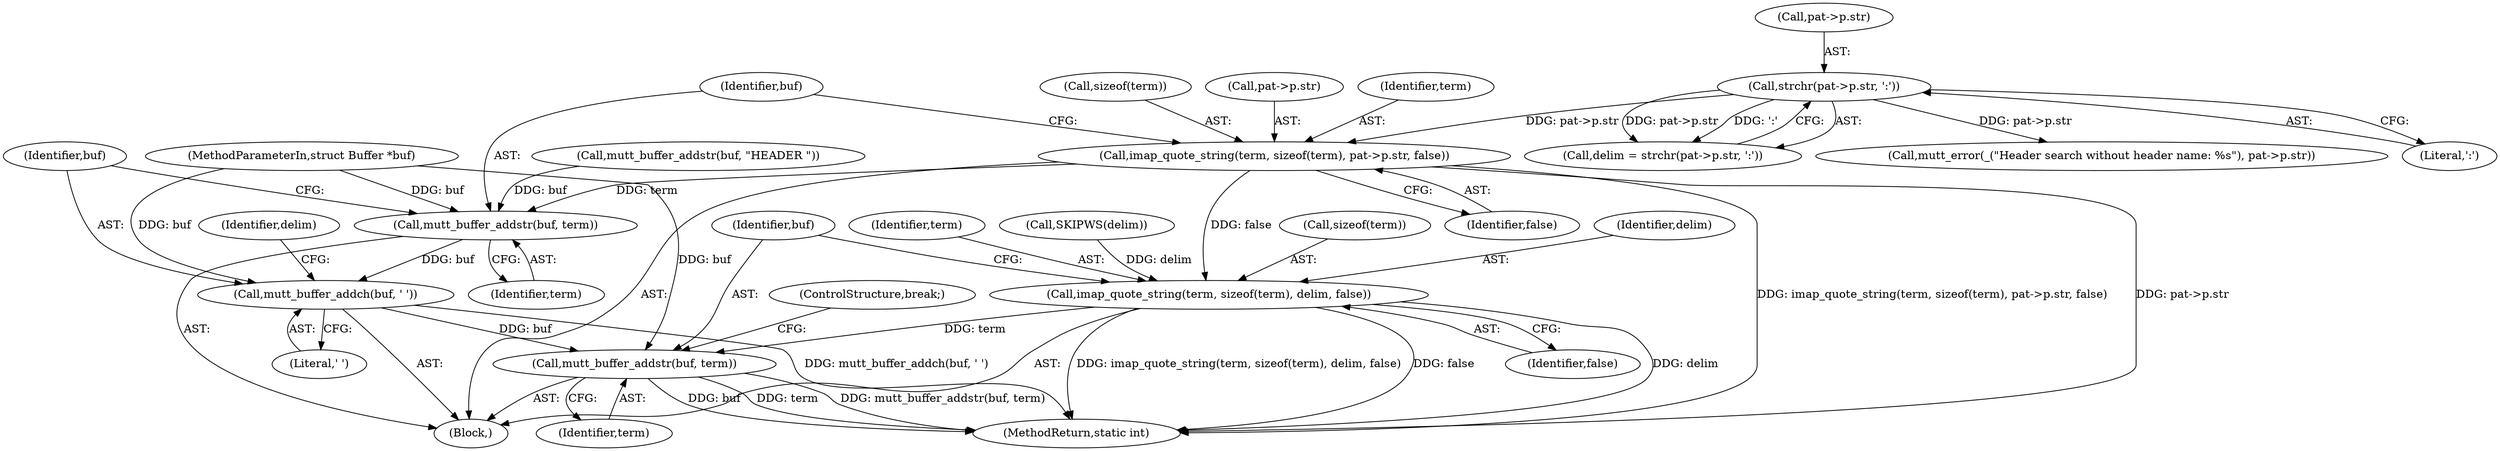 digraph "0_neomutt_e52393740334443ae0206cab2d7caef381646725_1@pointer" {
"1000239" [label="(Call,imap_quote_string(term, sizeof(term), pat->p.str, false))"];
"1000213" [label="(Call,strchr(pat->p.str, ':'))"];
"1000249" [label="(Call,mutt_buffer_addstr(buf, term))"];
"1000252" [label="(Call,mutt_buffer_addch(buf, ' '))"];
"1000269" [label="(Call,mutt_buffer_addstr(buf, term))"];
"1000263" [label="(Call,imap_quote_string(term, sizeof(term), delim, false))"];
"1000271" [label="(Identifier,term)"];
"1000206" [label="(Block,)"];
"1000355" [label="(MethodReturn,static int)"];
"1000240" [label="(Identifier,term)"];
"1000239" [label="(Call,imap_quote_string(term, sizeof(term), pat->p.str, false))"];
"1000248" [label="(Identifier,false)"];
"1000208" [label="(Call,mutt_buffer_addstr(buf, \"HEADER \"))"];
"1000214" [label="(Call,pat->p.str)"];
"1000254" [label="(Literal,' ')"];
"1000263" [label="(Call,imap_quote_string(term, sizeof(term), delim, false))"];
"1000267" [label="(Identifier,delim)"];
"1000251" [label="(Identifier,term)"];
"1000257" [label="(Identifier,delim)"];
"1000241" [label="(Call,sizeof(term))"];
"1000270" [label="(Identifier,buf)"];
"1000272" [label="(ControlStructure,break;)"];
"1000243" [label="(Call,pat->p.str)"];
"1000224" [label="(Call,mutt_error(_(\"Header search without header name: %s\"), pat->p.str))"];
"1000264" [label="(Identifier,term)"];
"1000219" [label="(Literal,':')"];
"1000105" [label="(MethodParameterIn,struct Buffer *buf)"];
"1000211" [label="(Call,delim = strchr(pat->p.str, ':'))"];
"1000250" [label="(Identifier,buf)"];
"1000269" [label="(Call,mutt_buffer_addstr(buf, term))"];
"1000213" [label="(Call,strchr(pat->p.str, ':'))"];
"1000261" [label="(Call,SKIPWS(delim))"];
"1000253" [label="(Identifier,buf)"];
"1000265" [label="(Call,sizeof(term))"];
"1000268" [label="(Identifier,false)"];
"1000252" [label="(Call,mutt_buffer_addch(buf, ' '))"];
"1000249" [label="(Call,mutt_buffer_addstr(buf, term))"];
"1000239" -> "1000206"  [label="AST: "];
"1000239" -> "1000248"  [label="CFG: "];
"1000240" -> "1000239"  [label="AST: "];
"1000241" -> "1000239"  [label="AST: "];
"1000243" -> "1000239"  [label="AST: "];
"1000248" -> "1000239"  [label="AST: "];
"1000250" -> "1000239"  [label="CFG: "];
"1000239" -> "1000355"  [label="DDG: imap_quote_string(term, sizeof(term), pat->p.str, false)"];
"1000239" -> "1000355"  [label="DDG: pat->p.str"];
"1000213" -> "1000239"  [label="DDG: pat->p.str"];
"1000239" -> "1000249"  [label="DDG: term"];
"1000239" -> "1000263"  [label="DDG: false"];
"1000213" -> "1000211"  [label="AST: "];
"1000213" -> "1000219"  [label="CFG: "];
"1000214" -> "1000213"  [label="AST: "];
"1000219" -> "1000213"  [label="AST: "];
"1000211" -> "1000213"  [label="CFG: "];
"1000213" -> "1000211"  [label="DDG: pat->p.str"];
"1000213" -> "1000211"  [label="DDG: ':'"];
"1000213" -> "1000224"  [label="DDG: pat->p.str"];
"1000249" -> "1000206"  [label="AST: "];
"1000249" -> "1000251"  [label="CFG: "];
"1000250" -> "1000249"  [label="AST: "];
"1000251" -> "1000249"  [label="AST: "];
"1000253" -> "1000249"  [label="CFG: "];
"1000208" -> "1000249"  [label="DDG: buf"];
"1000105" -> "1000249"  [label="DDG: buf"];
"1000249" -> "1000252"  [label="DDG: buf"];
"1000252" -> "1000206"  [label="AST: "];
"1000252" -> "1000254"  [label="CFG: "];
"1000253" -> "1000252"  [label="AST: "];
"1000254" -> "1000252"  [label="AST: "];
"1000257" -> "1000252"  [label="CFG: "];
"1000252" -> "1000355"  [label="DDG: mutt_buffer_addch(buf, ' ')"];
"1000105" -> "1000252"  [label="DDG: buf"];
"1000252" -> "1000269"  [label="DDG: buf"];
"1000269" -> "1000206"  [label="AST: "];
"1000269" -> "1000271"  [label="CFG: "];
"1000270" -> "1000269"  [label="AST: "];
"1000271" -> "1000269"  [label="AST: "];
"1000272" -> "1000269"  [label="CFG: "];
"1000269" -> "1000355"  [label="DDG: mutt_buffer_addstr(buf, term)"];
"1000269" -> "1000355"  [label="DDG: buf"];
"1000269" -> "1000355"  [label="DDG: term"];
"1000105" -> "1000269"  [label="DDG: buf"];
"1000263" -> "1000269"  [label="DDG: term"];
"1000263" -> "1000206"  [label="AST: "];
"1000263" -> "1000268"  [label="CFG: "];
"1000264" -> "1000263"  [label="AST: "];
"1000265" -> "1000263"  [label="AST: "];
"1000267" -> "1000263"  [label="AST: "];
"1000268" -> "1000263"  [label="AST: "];
"1000270" -> "1000263"  [label="CFG: "];
"1000263" -> "1000355"  [label="DDG: false"];
"1000263" -> "1000355"  [label="DDG: delim"];
"1000263" -> "1000355"  [label="DDG: imap_quote_string(term, sizeof(term), delim, false)"];
"1000261" -> "1000263"  [label="DDG: delim"];
}
